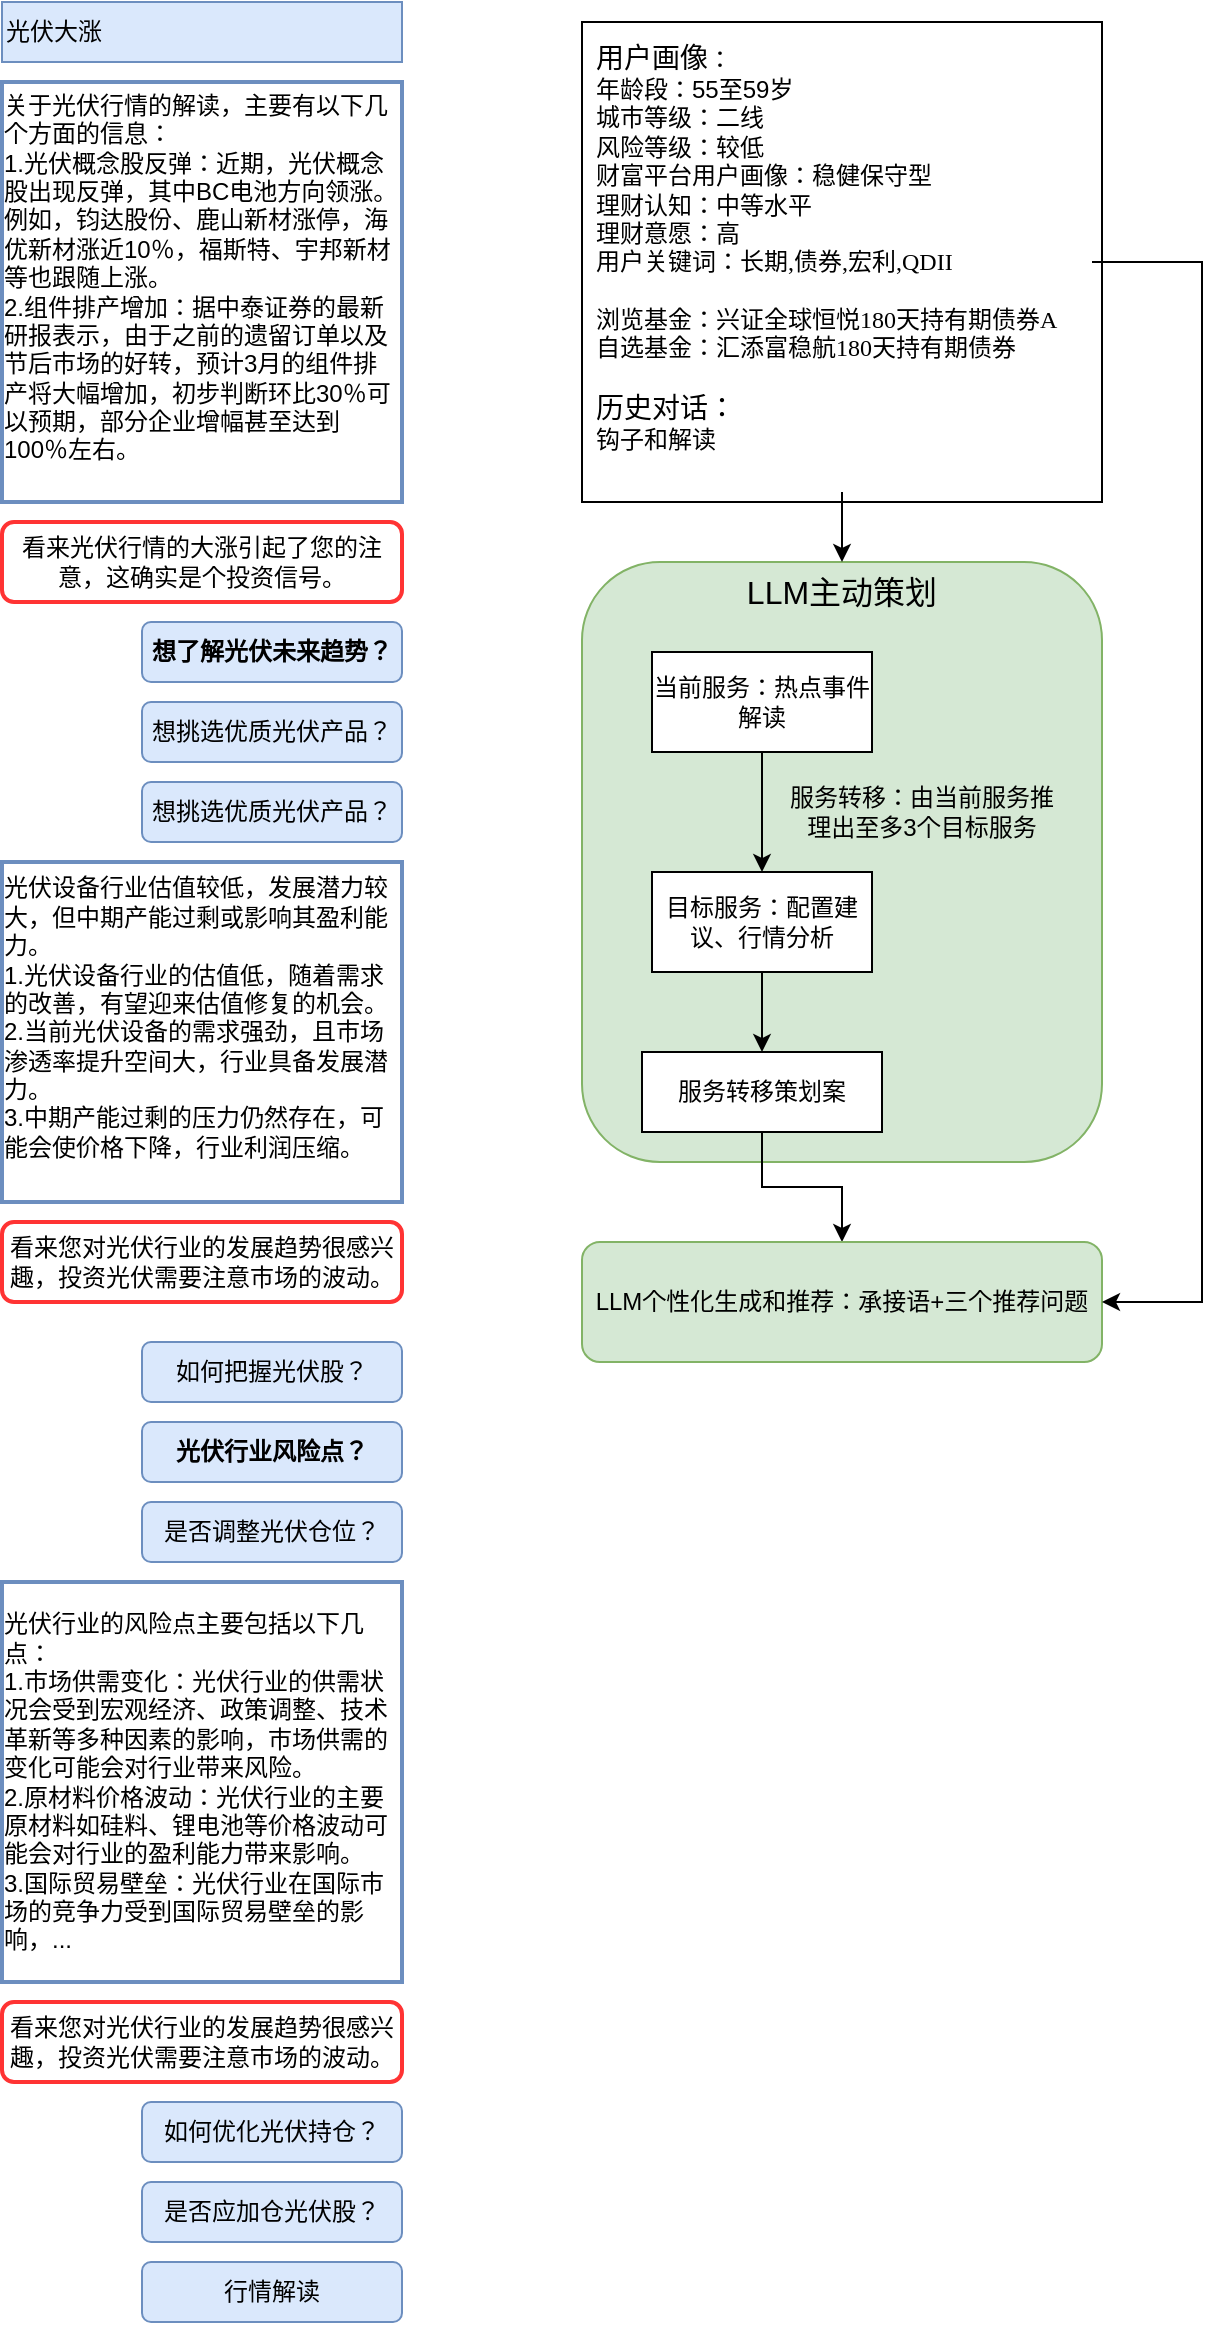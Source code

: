 <mxfile version="23.1.5" type="github">
  <diagram name="第 1 页" id="EtUGMnVDYJDm20vKxgLq">
    <mxGraphModel dx="1434" dy="820" grid="1" gridSize="10" guides="1" tooltips="1" connect="1" arrows="1" fold="1" page="1" pageScale="1" pageWidth="1200" pageHeight="500" math="0" shadow="0">
      <root>
        <mxCell id="0" />
        <mxCell id="1" parent="0" />
        <mxCell id="tnhg12BTTxNdXiN9A4QB-47" value="" style="rounded=1;whiteSpace=wrap;html=1;fillColor=#d5e8d4;strokeColor=#82b366;" vertex="1" parent="1">
          <mxGeometry x="350" y="310" width="260" height="300" as="geometry" />
        </mxCell>
        <mxCell id="tnhg12BTTxNdXiN9A4QB-3" value="光伏大涨" style="rounded=0;whiteSpace=wrap;html=1;align=left;fillColor=#dae8fc;strokeColor=#6c8ebf;" vertex="1" parent="1">
          <mxGeometry x="60" y="30" width="200" height="30" as="geometry" />
        </mxCell>
        <mxCell id="tnhg12BTTxNdXiN9A4QB-5" value="&lt;div style=&quot;text-align: left;&quot;&gt;关于光伏行情的解读，主要有以下几个方面的信息：&lt;/div&gt;&lt;div style=&quot;text-align: left;&quot;&gt;1.光伏概念股反弹：近期，光伏概念股出现反弹，其中BC电池方向领涨。例如，钧达股份、鹿山新材涨停，海优新材涨近10％，福斯特、宇邦新材等也跟随上涨。&lt;/div&gt;&lt;div style=&quot;text-align: left;&quot;&gt;2.组件排产增加：据中泰证券的最新研报表示，由于之前的遗留订单以及节后市场的好转，预计3月的组件排产将大幅增加，初步判断环比30％可以预期，部分企业增幅甚至达到100％左右。&lt;/div&gt;&lt;div&gt;&lt;br&gt;&lt;/div&gt;" style="rounded=0;whiteSpace=wrap;html=1;fillColor=none;strokeColor=#6c8ebf;strokeWidth=2;" vertex="1" parent="1">
          <mxGeometry x="60" y="70" width="200" height="210" as="geometry" />
        </mxCell>
        <mxCell id="tnhg12BTTxNdXiN9A4QB-6" value="&lt;div class=&quot;lake-content&quot;&gt;&lt;strong&gt;想了解光伏未来趋势？&lt;/strong&gt;&lt;/div&gt;" style="rounded=1;whiteSpace=wrap;html=1;fillColor=#dae8fc;strokeColor=#6c8ebf;" vertex="1" parent="1">
          <mxGeometry x="130" y="340" width="130" height="30" as="geometry" />
        </mxCell>
        <mxCell id="tnhg12BTTxNdXiN9A4QB-7" value="&lt;div class=&quot;lake-content&quot;&gt;&lt;div class=&quot;lake-content&quot;&gt;想挑选优质光伏产品？&lt;/div&gt;&lt;/div&gt;" style="rounded=1;whiteSpace=wrap;html=1;fillColor=#dae8fc;strokeColor=#6c8ebf;" vertex="1" parent="1">
          <mxGeometry x="130" y="380" width="130" height="30" as="geometry" />
        </mxCell>
        <mxCell id="tnhg12BTTxNdXiN9A4QB-8" value="&lt;div class=&quot;lake-content&quot;&gt;&lt;div class=&quot;lake-content&quot;&gt;想挑选优质光伏产品？&lt;/div&gt;&lt;/div&gt;" style="rounded=1;whiteSpace=wrap;html=1;fillColor=#dae8fc;strokeColor=#6c8ebf;" vertex="1" parent="1">
          <mxGeometry x="130" y="420" width="130" height="30" as="geometry" />
        </mxCell>
        <mxCell id="tnhg12BTTxNdXiN9A4QB-9" value="&lt;div style=&quot;text-align: left;&quot;&gt;&lt;div&gt;光伏设备行业估值较低，发展潜力较大，但中期产能过剩或影响其盈利能力。&lt;/div&gt;&lt;div&gt;1.光伏设备行业的估值低，随着需求的改善，有望迎来估值修复的机会。&lt;/div&gt;&lt;div&gt;2.当前光伏设备的需求强劲，且市场渗透率提升空间大，行业具备发展潜力。&lt;/div&gt;&lt;div&gt;3.中期产能过剩的压力仍然存在，可能会使价格下降，行业利润压缩。&lt;/div&gt;&lt;/div&gt;&lt;div&gt;&lt;br&gt;&lt;/div&gt;" style="rounded=0;whiteSpace=wrap;html=1;fillColor=none;strokeColor=#6c8ebf;strokeWidth=2;" vertex="1" parent="1">
          <mxGeometry x="60" y="460" width="200" height="170" as="geometry" />
        </mxCell>
        <mxCell id="tnhg12BTTxNdXiN9A4QB-10" value="&lt;div class=&quot;lake-content&quot;&gt;&lt;div class=&quot;lake-content&quot;&gt;如何把握光伏股？&lt;/div&gt;&lt;/div&gt;" style="rounded=1;whiteSpace=wrap;html=1;fillColor=#dae8fc;strokeColor=#6c8ebf;" vertex="1" parent="1">
          <mxGeometry x="130" y="700" width="130" height="30" as="geometry" />
        </mxCell>
        <mxCell id="tnhg12BTTxNdXiN9A4QB-11" value="&lt;div class=&quot;lake-content&quot;&gt;&lt;div class=&quot;lake-content&quot;&gt;&lt;div class=&quot;lake-content&quot;&gt;&lt;strong&gt;光伏行业风险点？&lt;/strong&gt;&lt;/div&gt;&lt;/div&gt;&lt;/div&gt;" style="rounded=1;whiteSpace=wrap;html=1;fillColor=#dae8fc;strokeColor=#6c8ebf;" vertex="1" parent="1">
          <mxGeometry x="130" y="740" width="130" height="30" as="geometry" />
        </mxCell>
        <mxCell id="tnhg12BTTxNdXiN9A4QB-12" value="&lt;div class=&quot;lake-content&quot;&gt;&lt;div class=&quot;lake-content&quot;&gt;&lt;div class=&quot;lake-content&quot;&gt;是否调整光伏仓位？&lt;/div&gt;&lt;/div&gt;&lt;/div&gt;" style="rounded=1;whiteSpace=wrap;html=1;fillColor=#dae8fc;strokeColor=#6c8ebf;" vertex="1" parent="1">
          <mxGeometry x="130" y="780" width="130" height="30" as="geometry" />
        </mxCell>
        <mxCell id="tnhg12BTTxNdXiN9A4QB-13" value="&lt;div style=&quot;text-align: left;&quot;&gt;&lt;div&gt;&lt;br&gt;&lt;/div&gt;&lt;div&gt;&lt;br&gt;&lt;/div&gt;&lt;div&gt;光伏行业的风险点主要包括以下几点：&lt;/div&gt;&lt;div&gt;1.市场供需变化：光伏行业的供需状况会受到宏观经济、政策调整、技术革新等多种因素的影响，市场供需的变化可能会对行业带来风险。&lt;/div&gt;&lt;div&gt;2.原材料价格波动：光伏行业的主要原材料如硅料、锂电池等价格波动可能会对行业的盈利能力带来影响。&lt;/div&gt;&lt;div&gt;3.国际贸易壁垒：光伏行业在国际市场的竞争力受到国际贸易壁垒的影响，...&lt;/div&gt;&lt;div&gt;&lt;br&gt;&lt;/div&gt;&lt;/div&gt;&lt;div&gt;&lt;br&gt;&lt;/div&gt;" style="rounded=0;whiteSpace=wrap;html=1;fillColor=none;strokeColor=#6c8ebf;strokeWidth=2;" vertex="1" parent="1">
          <mxGeometry x="60" y="820" width="200" height="200" as="geometry" />
        </mxCell>
        <mxCell id="tnhg12BTTxNdXiN9A4QB-14" value="&lt;div class=&quot;lake-content&quot;&gt;&lt;div class=&quot;lake-content&quot;&gt;&lt;div class=&quot;lake-content&quot;&gt;如何优化光伏持仓？&lt;/div&gt;&lt;/div&gt;&lt;/div&gt;" style="rounded=1;whiteSpace=wrap;html=1;fillColor=#dae8fc;strokeColor=#6c8ebf;" vertex="1" parent="1">
          <mxGeometry x="130" y="1080" width="130" height="30" as="geometry" />
        </mxCell>
        <mxCell id="tnhg12BTTxNdXiN9A4QB-15" value="&lt;div class=&quot;lake-content&quot;&gt;&lt;div class=&quot;lake-content&quot;&gt;&lt;div class=&quot;lake-content&quot;&gt;&lt;div class=&quot;lake-content&quot;&gt;是否应加仓光伏股？&lt;/div&gt;&lt;/div&gt;&lt;/div&gt;&lt;/div&gt;" style="rounded=1;whiteSpace=wrap;html=1;fillColor=#dae8fc;strokeColor=#6c8ebf;" vertex="1" parent="1">
          <mxGeometry x="130" y="1120" width="130" height="30" as="geometry" />
        </mxCell>
        <mxCell id="tnhg12BTTxNdXiN9A4QB-16" value="&lt;div class=&quot;lake-content&quot;&gt;&lt;div class=&quot;lake-content&quot;&gt;&lt;div class=&quot;lake-content&quot;&gt;&lt;div class=&quot;lake-content&quot;&gt;行情解读&lt;/div&gt;&lt;/div&gt;&lt;/div&gt;&lt;/div&gt;" style="rounded=1;whiteSpace=wrap;html=1;fillColor=#dae8fc;strokeColor=#6c8ebf;" vertex="1" parent="1">
          <mxGeometry x="130" y="1160" width="130" height="30" as="geometry" />
        </mxCell>
        <mxCell id="tnhg12BTTxNdXiN9A4QB-17" value="&lt;div class=&quot;lake-content&quot;&gt;看来光伏行情的大涨引起了您的注意，这确实是个投资信号。&lt;/div&gt;" style="rounded=1;whiteSpace=wrap;html=1;fillColor=none;strokeColor=#FF3333;strokeWidth=2;" vertex="1" parent="1">
          <mxGeometry x="60" y="290" width="200" height="40" as="geometry" />
        </mxCell>
        <mxCell id="tnhg12BTTxNdXiN9A4QB-18" value="&lt;div class=&quot;lake-content&quot;&gt;&lt;div class=&quot;lake-content&quot;&gt;看来您对光伏行业的发展趋势很感兴趣，投资光伏需要注意市场的波动。&lt;/div&gt;&lt;/div&gt;" style="rounded=1;whiteSpace=wrap;html=1;fillColor=none;strokeColor=#FF3333;strokeWidth=2;" vertex="1" parent="1">
          <mxGeometry x="60" y="640" width="200" height="40" as="geometry" />
        </mxCell>
        <mxCell id="tnhg12BTTxNdXiN9A4QB-19" value="&lt;div class=&quot;lake-content&quot;&gt;&lt;div class=&quot;lake-content&quot;&gt;看来您对光伏行业的发展趋势很感兴趣，投资光伏需要注意市场的波动。&lt;/div&gt;&lt;/div&gt;" style="rounded=1;whiteSpace=wrap;html=1;fillColor=none;strokeColor=#FF3333;strokeWidth=2;" vertex="1" parent="1">
          <mxGeometry x="60" y="1030" width="200" height="40" as="geometry" />
        </mxCell>
        <mxCell id="tnhg12BTTxNdXiN9A4QB-43" value="" style="edgeStyle=orthogonalEdgeStyle;rounded=0;orthogonalLoop=1;jettySize=auto;html=1;" edge="1" parent="1" source="tnhg12BTTxNdXiN9A4QB-41" target="tnhg12BTTxNdXiN9A4QB-42">
          <mxGeometry relative="1" as="geometry" />
        </mxCell>
        <mxCell id="tnhg12BTTxNdXiN9A4QB-41" value="当前服务：热点事件解读" style="rounded=0;whiteSpace=wrap;html=1;" vertex="1" parent="1">
          <mxGeometry x="385" y="355" width="110" height="50" as="geometry" />
        </mxCell>
        <mxCell id="tnhg12BTTxNdXiN9A4QB-46" value="" style="edgeStyle=orthogonalEdgeStyle;rounded=0;orthogonalLoop=1;jettySize=auto;html=1;" edge="1" parent="1" source="tnhg12BTTxNdXiN9A4QB-42" target="tnhg12BTTxNdXiN9A4QB-45">
          <mxGeometry relative="1" as="geometry" />
        </mxCell>
        <mxCell id="tnhg12BTTxNdXiN9A4QB-42" value="目标服务：配置建议、行情分析" style="rounded=0;whiteSpace=wrap;html=1;" vertex="1" parent="1">
          <mxGeometry x="385" y="465" width="110" height="50" as="geometry" />
        </mxCell>
        <mxCell id="tnhg12BTTxNdXiN9A4QB-44" value="服务转移：由当前服务推理出至多3个目标服务" style="text;html=1;align=center;verticalAlign=middle;whiteSpace=wrap;rounded=0;" vertex="1" parent="1">
          <mxGeometry x="450" y="405" width="140" height="60" as="geometry" />
        </mxCell>
        <mxCell id="tnhg12BTTxNdXiN9A4QB-55" value="" style="edgeStyle=orthogonalEdgeStyle;rounded=0;orthogonalLoop=1;jettySize=auto;html=1;" edge="1" parent="1" source="tnhg12BTTxNdXiN9A4QB-45" target="tnhg12BTTxNdXiN9A4QB-51">
          <mxGeometry relative="1" as="geometry" />
        </mxCell>
        <mxCell id="tnhg12BTTxNdXiN9A4QB-45" value="服务转移策划案" style="rounded=0;whiteSpace=wrap;html=1;" vertex="1" parent="1">
          <mxGeometry x="380" y="555" width="120" height="40" as="geometry" />
        </mxCell>
        <mxCell id="tnhg12BTTxNdXiN9A4QB-48" value="" style="group" vertex="1" connectable="0" parent="1">
          <mxGeometry x="350" y="40" width="260" height="240" as="geometry" />
        </mxCell>
        <mxCell id="tnhg12BTTxNdXiN9A4QB-27" value="" style="rounded=0;whiteSpace=wrap;html=1;" vertex="1" parent="tnhg12BTTxNdXiN9A4QB-48">
          <mxGeometry width="260" height="240" as="geometry" />
        </mxCell>
        <mxCell id="tnhg12BTTxNdXiN9A4QB-28" value="&lt;font style=&quot;font-size: 14px;&quot;&gt;用户画像&lt;/font&gt;&lt;font style=&quot;&quot;&gt;：&lt;br&gt;年龄段：55至59岁&lt;br style=&quot;caret-color: rgb(0, 0, 0); text-size-adjust: auto;&quot;&gt;&lt;span style=&quot;font-size: 12px; caret-color: rgb(0, 0, 0); font-family: -webkit-standard; text-size-adjust: auto;&quot;&gt;城市等级：二线&lt;/span&gt;&lt;br style=&quot;caret-color: rgb(0, 0, 0); text-size-adjust: auto;&quot;&gt;&lt;span style=&quot;font-size: 12px; caret-color: rgb(0, 0, 0); font-family: -webkit-standard; text-size-adjust: auto;&quot;&gt;风险等级：较低&lt;/span&gt;&lt;br style=&quot;caret-color: rgb(0, 0, 0); text-size-adjust: auto;&quot;&gt;&lt;span style=&quot;font-size: 12px; caret-color: rgb(0, 0, 0); font-family: -webkit-standard; text-size-adjust: auto;&quot;&gt;财富平台用户画像：稳健保守型&lt;/span&gt;&lt;br style=&quot;caret-color: rgb(0, 0, 0); text-size-adjust: auto;&quot;&gt;&lt;span style=&quot;font-size: 12px; caret-color: rgb(0, 0, 0); font-family: -webkit-standard; text-size-adjust: auto;&quot;&gt;理财认知：中等水平&lt;/span&gt;&lt;br style=&quot;caret-color: rgb(0, 0, 0); text-size-adjust: auto;&quot;&gt;&lt;span style=&quot;font-size: 12px; caret-color: rgb(0, 0, 0); font-family: -webkit-standard; text-size-adjust: auto;&quot;&gt;理财意愿：高&lt;/span&gt;&lt;br style=&quot;caret-color: rgb(0, 0, 0); text-size-adjust: auto;&quot;&gt;&lt;span style=&quot;font-size: 12px; caret-color: rgb(0, 0, 0); font-family: -webkit-standard; text-size-adjust: auto;&quot;&gt;用户关键词：长期,债券,宏利,QDII&lt;/span&gt;&lt;br style=&quot;caret-color: rgb(0, 0, 0); text-size-adjust: auto;&quot;&gt;&lt;br style=&quot;caret-color: rgb(0, 0, 0); text-size-adjust: auto;&quot;&gt;&lt;span style=&quot;font-size: 12px; caret-color: rgb(0, 0, 0); font-family: -webkit-standard; text-size-adjust: auto;&quot;&gt;浏览基金：兴证全球恒悦180天持有期债券A&lt;/span&gt;&lt;br style=&quot;caret-color: rgb(0, 0, 0); text-size-adjust: auto;&quot;&gt;&lt;span style=&quot;font-size: 12px; caret-color: rgb(0, 0, 0); font-family: -webkit-standard; text-size-adjust: auto;&quot;&gt;自选基金：汇添富稳航180天持有期债券&lt;br&gt;&lt;/span&gt;&lt;br&gt;&lt;font style=&quot;font-size: 14px;&quot;&gt;历史对话：&lt;/font&gt;&lt;br&gt;钩子和解读&lt;br style=&quot;caret-color: rgb(0, 0, 0); text-size-adjust: auto;&quot;&gt;&lt;br&gt;&lt;/font&gt;" style="text;html=1;align=left;verticalAlign=middle;whiteSpace=wrap;rounded=0;" vertex="1" parent="tnhg12BTTxNdXiN9A4QB-48">
          <mxGeometry x="5" y="5" width="250" height="230" as="geometry" />
        </mxCell>
        <mxCell id="tnhg12BTTxNdXiN9A4QB-50" value="&lt;font style=&quot;font-size: 16px;&quot;&gt;LLM主动策划&lt;/font&gt;" style="text;html=1;align=center;verticalAlign=middle;whiteSpace=wrap;rounded=0;" vertex="1" parent="1">
          <mxGeometry x="430" y="310" width="100" height="30" as="geometry" />
        </mxCell>
        <mxCell id="tnhg12BTTxNdXiN9A4QB-51" value="LLM个性化生成和推荐：承接语+三个推荐问题" style="rounded=1;whiteSpace=wrap;html=1;fillColor=#d5e8d4;strokeColor=#82b366;" vertex="1" parent="1">
          <mxGeometry x="350" y="650" width="260" height="60" as="geometry" />
        </mxCell>
        <mxCell id="tnhg12BTTxNdXiN9A4QB-53" value="" style="edgeStyle=orthogonalEdgeStyle;rounded=0;orthogonalLoop=1;jettySize=auto;html=1;" edge="1" parent="1" source="tnhg12BTTxNdXiN9A4QB-28" target="tnhg12BTTxNdXiN9A4QB-50">
          <mxGeometry relative="1" as="geometry" />
        </mxCell>
        <mxCell id="tnhg12BTTxNdXiN9A4QB-54" style="edgeStyle=orthogonalEdgeStyle;rounded=0;orthogonalLoop=1;jettySize=auto;html=1;entryX=1;entryY=0.5;entryDx=0;entryDy=0;" edge="1" parent="1" source="tnhg12BTTxNdXiN9A4QB-28" target="tnhg12BTTxNdXiN9A4QB-51">
          <mxGeometry relative="1" as="geometry">
            <Array as="points">
              <mxPoint x="660" y="160" />
              <mxPoint x="660" y="680" />
            </Array>
          </mxGeometry>
        </mxCell>
      </root>
    </mxGraphModel>
  </diagram>
</mxfile>
